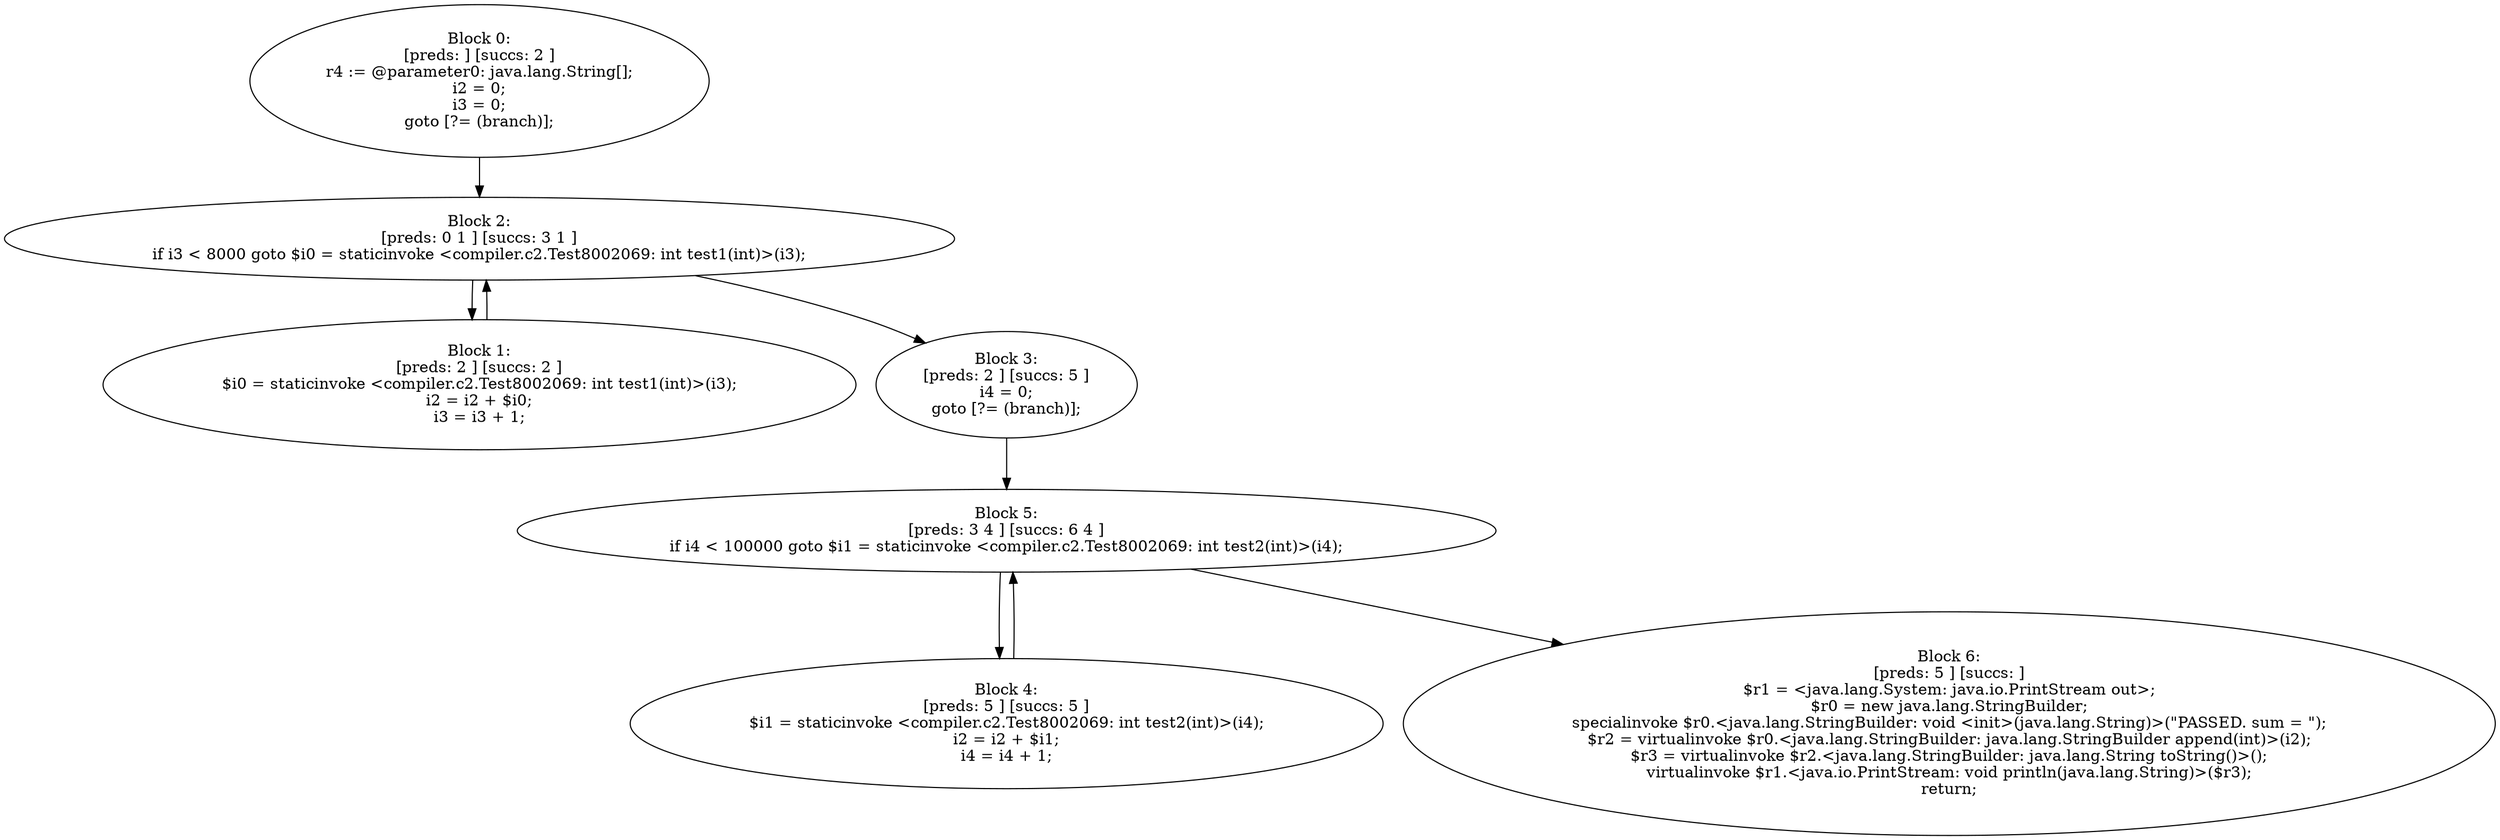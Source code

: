 digraph "unitGraph" {
    "Block 0:
[preds: ] [succs: 2 ]
r4 := @parameter0: java.lang.String[];
i2 = 0;
i3 = 0;
goto [?= (branch)];
"
    "Block 1:
[preds: 2 ] [succs: 2 ]
$i0 = staticinvoke <compiler.c2.Test8002069: int test1(int)>(i3);
i2 = i2 + $i0;
i3 = i3 + 1;
"
    "Block 2:
[preds: 0 1 ] [succs: 3 1 ]
if i3 < 8000 goto $i0 = staticinvoke <compiler.c2.Test8002069: int test1(int)>(i3);
"
    "Block 3:
[preds: 2 ] [succs: 5 ]
i4 = 0;
goto [?= (branch)];
"
    "Block 4:
[preds: 5 ] [succs: 5 ]
$i1 = staticinvoke <compiler.c2.Test8002069: int test2(int)>(i4);
i2 = i2 + $i1;
i4 = i4 + 1;
"
    "Block 5:
[preds: 3 4 ] [succs: 6 4 ]
if i4 < 100000 goto $i1 = staticinvoke <compiler.c2.Test8002069: int test2(int)>(i4);
"
    "Block 6:
[preds: 5 ] [succs: ]
$r1 = <java.lang.System: java.io.PrintStream out>;
$r0 = new java.lang.StringBuilder;
specialinvoke $r0.<java.lang.StringBuilder: void <init>(java.lang.String)>(\"PASSED. sum = \");
$r2 = virtualinvoke $r0.<java.lang.StringBuilder: java.lang.StringBuilder append(int)>(i2);
$r3 = virtualinvoke $r2.<java.lang.StringBuilder: java.lang.String toString()>();
virtualinvoke $r1.<java.io.PrintStream: void println(java.lang.String)>($r3);
return;
"
    "Block 0:
[preds: ] [succs: 2 ]
r4 := @parameter0: java.lang.String[];
i2 = 0;
i3 = 0;
goto [?= (branch)];
"->"Block 2:
[preds: 0 1 ] [succs: 3 1 ]
if i3 < 8000 goto $i0 = staticinvoke <compiler.c2.Test8002069: int test1(int)>(i3);
";
    "Block 1:
[preds: 2 ] [succs: 2 ]
$i0 = staticinvoke <compiler.c2.Test8002069: int test1(int)>(i3);
i2 = i2 + $i0;
i3 = i3 + 1;
"->"Block 2:
[preds: 0 1 ] [succs: 3 1 ]
if i3 < 8000 goto $i0 = staticinvoke <compiler.c2.Test8002069: int test1(int)>(i3);
";
    "Block 2:
[preds: 0 1 ] [succs: 3 1 ]
if i3 < 8000 goto $i0 = staticinvoke <compiler.c2.Test8002069: int test1(int)>(i3);
"->"Block 3:
[preds: 2 ] [succs: 5 ]
i4 = 0;
goto [?= (branch)];
";
    "Block 2:
[preds: 0 1 ] [succs: 3 1 ]
if i3 < 8000 goto $i0 = staticinvoke <compiler.c2.Test8002069: int test1(int)>(i3);
"->"Block 1:
[preds: 2 ] [succs: 2 ]
$i0 = staticinvoke <compiler.c2.Test8002069: int test1(int)>(i3);
i2 = i2 + $i0;
i3 = i3 + 1;
";
    "Block 3:
[preds: 2 ] [succs: 5 ]
i4 = 0;
goto [?= (branch)];
"->"Block 5:
[preds: 3 4 ] [succs: 6 4 ]
if i4 < 100000 goto $i1 = staticinvoke <compiler.c2.Test8002069: int test2(int)>(i4);
";
    "Block 4:
[preds: 5 ] [succs: 5 ]
$i1 = staticinvoke <compiler.c2.Test8002069: int test2(int)>(i4);
i2 = i2 + $i1;
i4 = i4 + 1;
"->"Block 5:
[preds: 3 4 ] [succs: 6 4 ]
if i4 < 100000 goto $i1 = staticinvoke <compiler.c2.Test8002069: int test2(int)>(i4);
";
    "Block 5:
[preds: 3 4 ] [succs: 6 4 ]
if i4 < 100000 goto $i1 = staticinvoke <compiler.c2.Test8002069: int test2(int)>(i4);
"->"Block 6:
[preds: 5 ] [succs: ]
$r1 = <java.lang.System: java.io.PrintStream out>;
$r0 = new java.lang.StringBuilder;
specialinvoke $r0.<java.lang.StringBuilder: void <init>(java.lang.String)>(\"PASSED. sum = \");
$r2 = virtualinvoke $r0.<java.lang.StringBuilder: java.lang.StringBuilder append(int)>(i2);
$r3 = virtualinvoke $r2.<java.lang.StringBuilder: java.lang.String toString()>();
virtualinvoke $r1.<java.io.PrintStream: void println(java.lang.String)>($r3);
return;
";
    "Block 5:
[preds: 3 4 ] [succs: 6 4 ]
if i4 < 100000 goto $i1 = staticinvoke <compiler.c2.Test8002069: int test2(int)>(i4);
"->"Block 4:
[preds: 5 ] [succs: 5 ]
$i1 = staticinvoke <compiler.c2.Test8002069: int test2(int)>(i4);
i2 = i2 + $i1;
i4 = i4 + 1;
";
}
